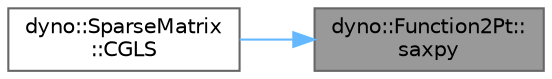 digraph "dyno::Function2Pt::saxpy"
{
 // LATEX_PDF_SIZE
  bgcolor="transparent";
  edge [fontname=Helvetica,fontsize=10,labelfontname=Helvetica,labelfontsize=10];
  node [fontname=Helvetica,fontsize=10,shape=box,height=0.2,width=0.4];
  rankdir="RL";
  Node1 [id="Node000001",label="dyno::Function2Pt::\lsaxpy",height=0.2,width=0.4,color="gray40", fillcolor="grey60", style="filled", fontcolor="black",tooltip=" "];
  Node1 -> Node2 [id="edge1_Node000001_Node000002",dir="back",color="steelblue1",style="solid",tooltip=" "];
  Node2 [id="Node000002",label="dyno::SparseMatrix\l::CGLS",height=0.2,width=0.4,color="grey40", fillcolor="white", style="filled",URL="$classdyno_1_1_sparse_matrix.html#a203a950ddc203111e2bfaf71031d7a0f",tooltip=" "];
}
